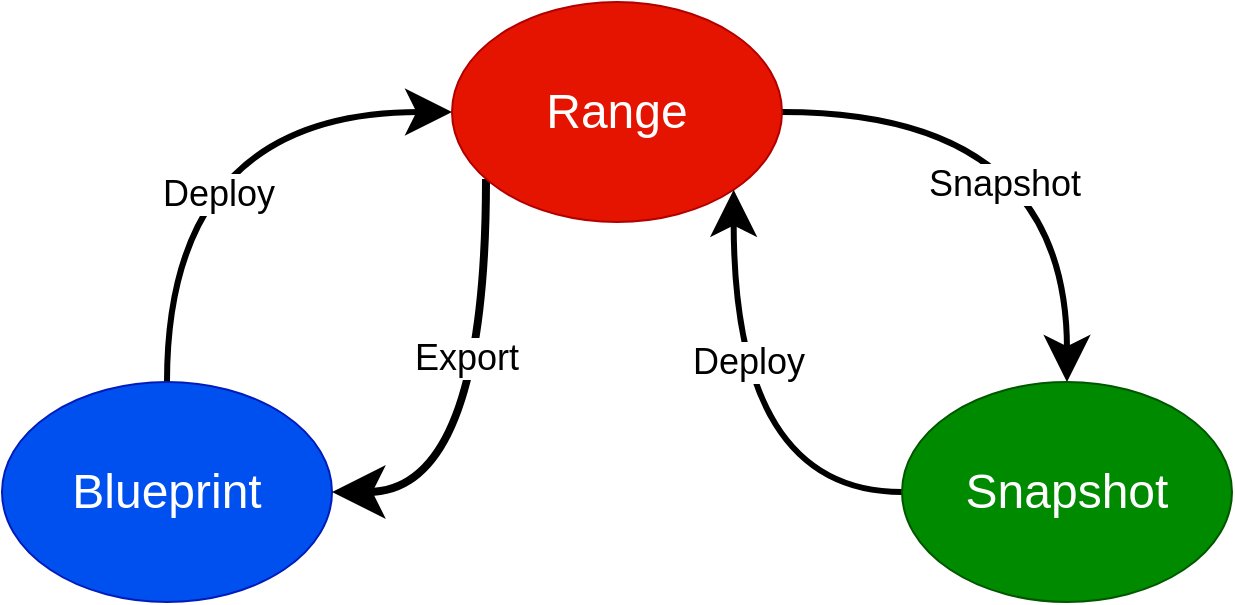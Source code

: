 <mxfile version="28.0.5">
  <diagram name="Page-1" id="FyiLnFbVFpmElyy8We9o">
    <mxGraphModel dx="1034" dy="636" grid="1" gridSize="10" guides="1" tooltips="1" connect="1" arrows="1" fold="1" page="1" pageScale="1" pageWidth="850" pageHeight="1100" math="0" shadow="0">
      <root>
        <mxCell id="0" />
        <mxCell id="1" parent="0" />
        <mxCell id="k-gRONugl31BCvm0553H-33" style="edgeStyle=orthogonalEdgeStyle;rounded=0;orthogonalLoop=1;jettySize=auto;html=1;entryX=0;entryY=0.5;entryDx=0;entryDy=0;curved=1;endSize=14;strokeWidth=3;" parent="1" source="k-gRONugl31BCvm0553H-1" target="k-gRONugl31BCvm0553H-2" edge="1">
          <mxGeometry relative="1" as="geometry">
            <Array as="points">
              <mxPoint x="201" y="135" />
            </Array>
          </mxGeometry>
        </mxCell>
        <mxCell id="k-gRONugl31BCvm0553H-38" value="&lt;font style=&quot;font-size: 18px;&quot;&gt;Deploy&lt;/font&gt;" style="edgeLabel;html=1;align=center;verticalAlign=middle;resizable=0;points=[];" parent="k-gRONugl31BCvm0553H-33" vertex="1" connectable="0">
          <mxGeometry x="-0.324" y="-24" relative="1" as="geometry">
            <mxPoint x="1" as="offset" />
          </mxGeometry>
        </mxCell>
        <mxCell id="k-gRONugl31BCvm0553H-1" value="&lt;font style=&quot;font-size: 24px;&quot;&gt;Blueprint&lt;/font&gt;" style="ellipse;whiteSpace=wrap;html=1;fillColor=#0050ef;fontColor=#ffffff;strokeColor=#001DBC;" parent="1" vertex="1">
          <mxGeometry x="118" y="270" width="165" height="110" as="geometry" />
        </mxCell>
        <mxCell id="k-gRONugl31BCvm0553H-35" style="edgeStyle=orthogonalEdgeStyle;rounded=0;orthogonalLoop=1;jettySize=auto;html=1;entryX=0.5;entryY=0;entryDx=0;entryDy=0;curved=1;strokeWidth=3;endSize=14;" parent="1" source="k-gRONugl31BCvm0553H-2" target="k-gRONugl31BCvm0553H-3" edge="1">
          <mxGeometry relative="1" as="geometry" />
        </mxCell>
        <mxCell id="k-gRONugl31BCvm0553H-40" value="&lt;font style=&quot;font-size: 18px;&quot;&gt;Snapshot&lt;/font&gt;" style="edgeLabel;html=1;align=center;verticalAlign=middle;resizable=0;points=[];" parent="k-gRONugl31BCvm0553H-35" vertex="1" connectable="0">
          <mxGeometry x="0.288" y="-32" relative="1" as="geometry">
            <mxPoint as="offset" />
          </mxGeometry>
        </mxCell>
        <mxCell id="k-gRONugl31BCvm0553H-37" style="edgeStyle=orthogonalEdgeStyle;rounded=0;orthogonalLoop=1;jettySize=auto;html=1;entryX=1;entryY=0.5;entryDx=0;entryDy=0;curved=1;endSize=14;startSize=6;strokeWidth=4;" parent="1" source="k-gRONugl31BCvm0553H-2" target="k-gRONugl31BCvm0553H-1" edge="1">
          <mxGeometry relative="1" as="geometry">
            <Array as="points">
              <mxPoint x="360" y="325" />
            </Array>
          </mxGeometry>
        </mxCell>
        <mxCell id="k-gRONugl31BCvm0553H-39" value="&lt;font style=&quot;font-size: 18px;&quot;&gt;Export&lt;/font&gt;" style="edgeLabel;html=1;align=center;verticalAlign=middle;resizable=0;points=[];" parent="k-gRONugl31BCvm0553H-37" vertex="1" connectable="0">
          <mxGeometry x="-0.24" y="-10" relative="1" as="geometry">
            <mxPoint as="offset" />
          </mxGeometry>
        </mxCell>
        <mxCell id="k-gRONugl31BCvm0553H-2" value="&lt;font style=&quot;font-size: 24px;&quot;&gt;Range&lt;/font&gt;" style="ellipse;whiteSpace=wrap;html=1;fillColor=#e51400;fontColor=#ffffff;strokeColor=#B20000;" parent="1" vertex="1">
          <mxGeometry x="343" y="80" width="165" height="110" as="geometry" />
        </mxCell>
        <mxCell id="k-gRONugl31BCvm0553H-36" style="edgeStyle=orthogonalEdgeStyle;rounded=0;orthogonalLoop=1;jettySize=auto;html=1;entryX=1;entryY=1;entryDx=0;entryDy=0;curved=1;strokeWidth=3;endSize=14;" parent="1" source="k-gRONugl31BCvm0553H-3" target="k-gRONugl31BCvm0553H-2" edge="1">
          <mxGeometry relative="1" as="geometry">
            <Array as="points">
              <mxPoint x="484" y="325" />
            </Array>
          </mxGeometry>
        </mxCell>
        <mxCell id="k-gRONugl31BCvm0553H-41" value="&lt;font style=&quot;font-size: 18px;&quot;&gt;Deploy&lt;/font&gt;" style="edgeLabel;html=1;align=center;verticalAlign=middle;resizable=0;points=[];" parent="k-gRONugl31BCvm0553H-36" vertex="1" connectable="0">
          <mxGeometry x="0.267" y="-7" relative="1" as="geometry">
            <mxPoint as="offset" />
          </mxGeometry>
        </mxCell>
        <mxCell id="k-gRONugl31BCvm0553H-3" value="&lt;font style=&quot;font-size: 24px;&quot;&gt;Snapshot&lt;/font&gt;" style="ellipse;whiteSpace=wrap;html=1;fillColor=light-dark(#008A00,#FFE066);strokeColor=#005700;fontColor=#ffffff;" parent="1" vertex="1">
          <mxGeometry x="568" y="270" width="165" height="110" as="geometry" />
        </mxCell>
      </root>
    </mxGraphModel>
  </diagram>
</mxfile>
